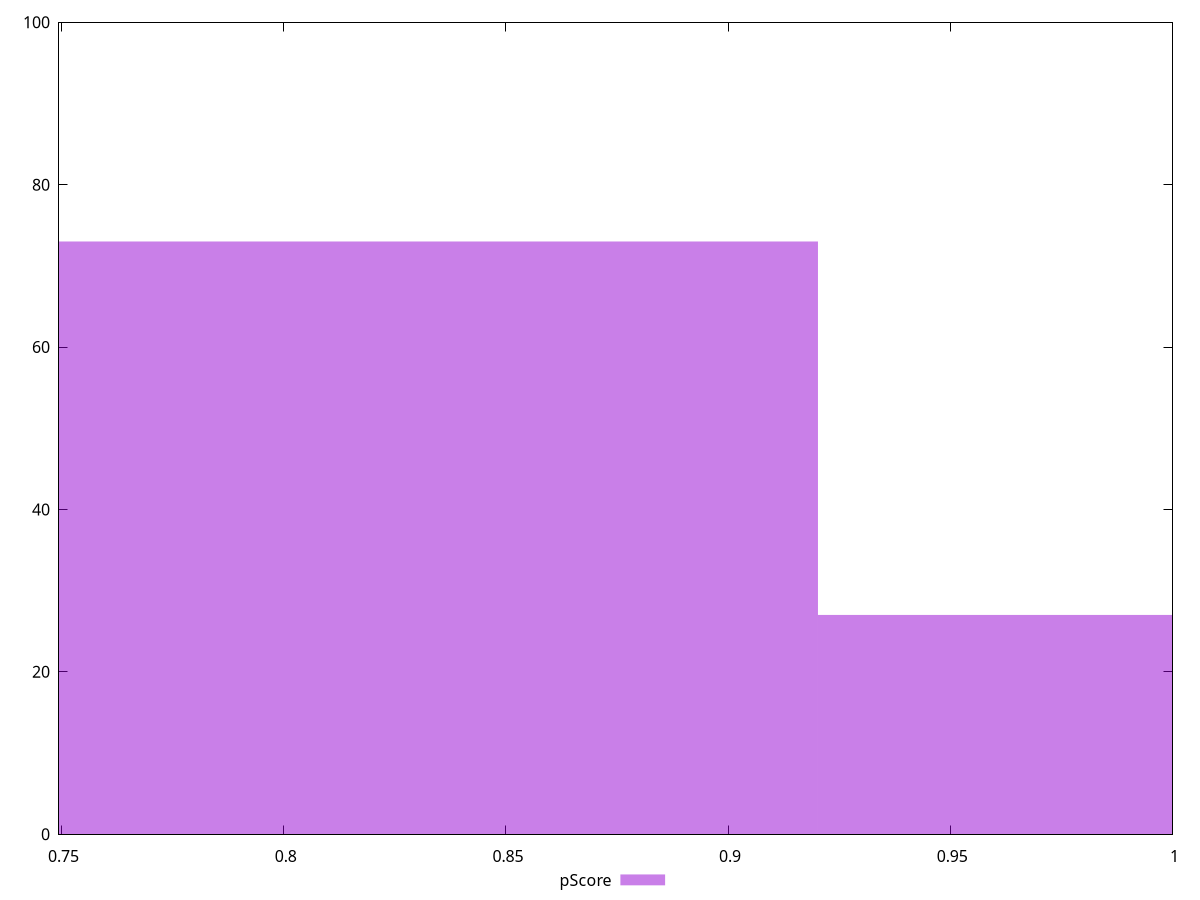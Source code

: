 reset

$pScore <<EOF
0.788759143245297 73
1.051678857660396 27
EOF

set key outside below
set boxwidth 0.262919714415099
set xrange [0.7494266666666667:1]
set yrange [0:100]
set trange [0:100]
set style fill transparent solid 0.5 noborder
set terminal svg size 640, 490 enhanced background rgb 'white'
set output "reports/report_00033_2021-03-01T14-23-16.841Z/uses-rel-preconnect/samples/astro-inner/pScore/histogram.svg"

plot $pScore title "pScore" with boxes

reset
